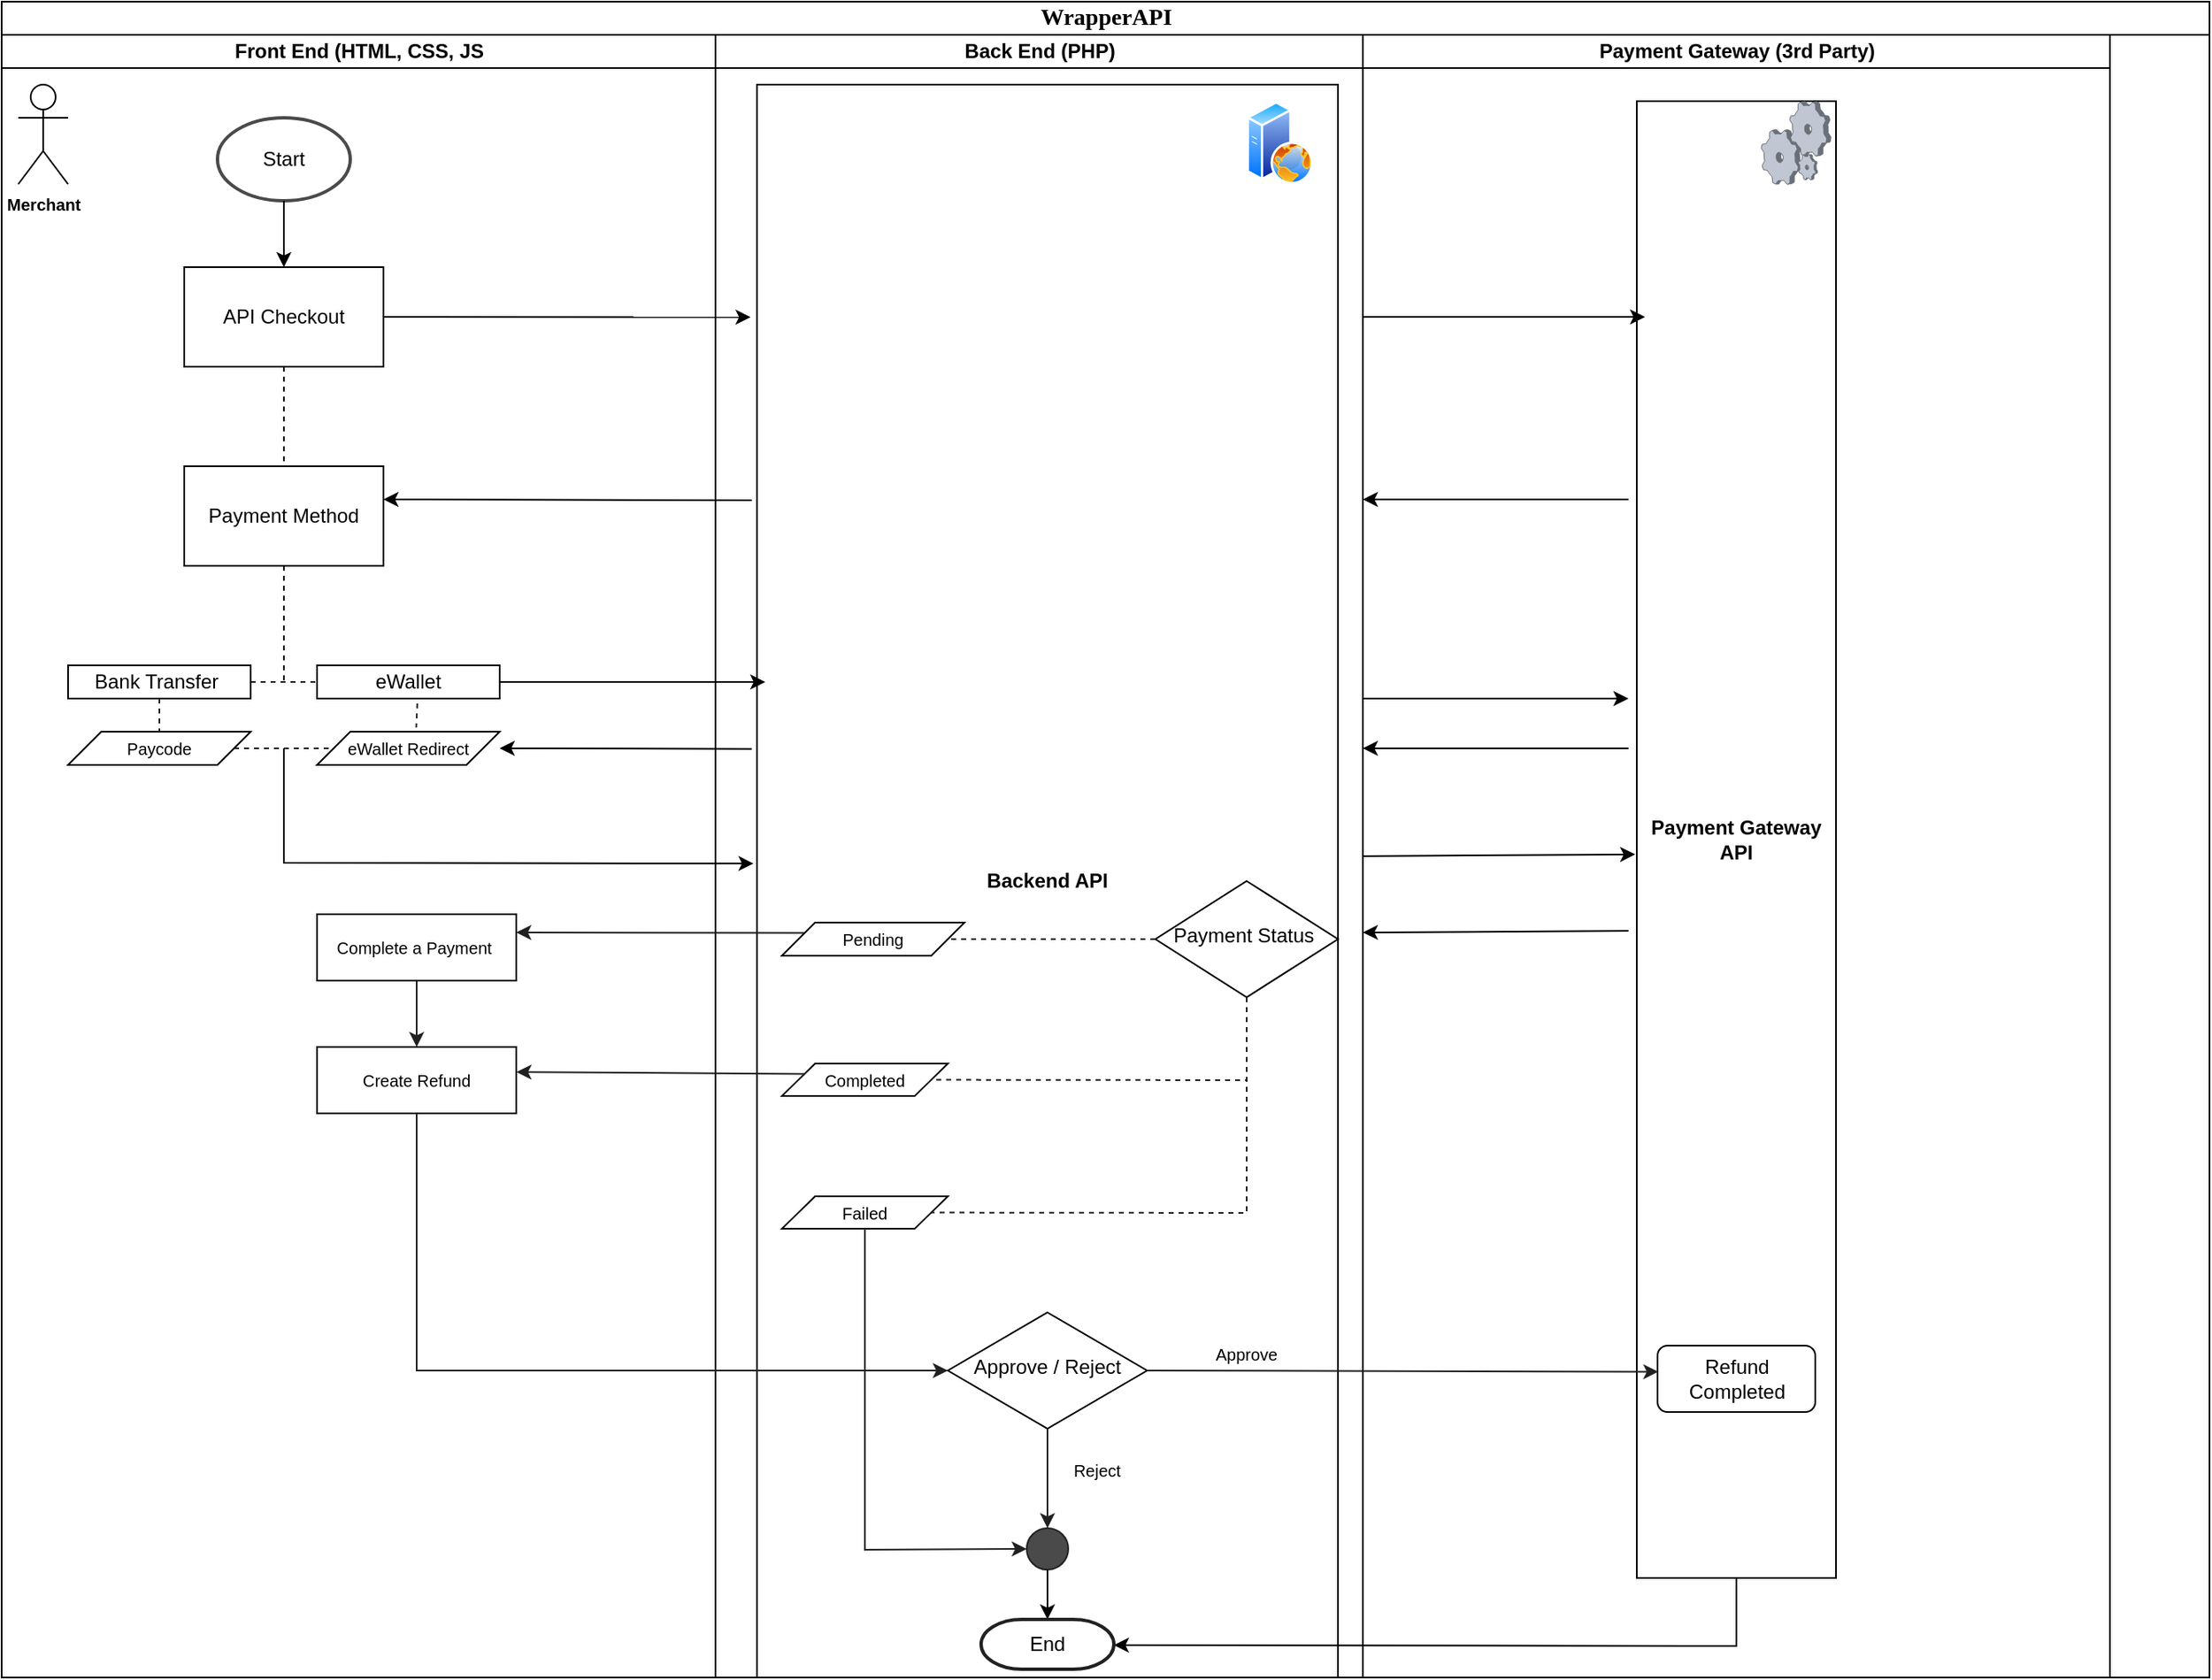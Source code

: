 <mxfile version="19.0.2" type="device"><diagram name="Page-1" id="74e2e168-ea6b-b213-b513-2b3c1d86103e"><mxGraphModel dx="1673" dy="896" grid="1" gridSize="10" guides="1" tooltips="1" connect="1" arrows="1" fold="1" page="1" pageScale="1" pageWidth="1100" pageHeight="850" background="none" math="0" shadow="0"><root><mxCell id="0"/><mxCell id="1" parent="0"/><mxCell id="77e6c97f196da883-1" value="&lt;font style=&quot;font-size: 14px;&quot;&gt;WrapperAPI&lt;/font&gt;" style="swimlane;html=1;childLayout=stackLayout;startSize=20;rounded=0;shadow=0;labelBackgroundColor=none;strokeWidth=1;fontFamily=Verdana;fontSize=8;align=center;" parent="1" vertex="1"><mxGeometry x="40" y="40" width="1330" height="1010" as="geometry"/></mxCell><mxCell id="77e6c97f196da883-3" value="Front End (HTML, CSS, JS" style="swimlane;html=1;startSize=20;" parent="77e6c97f196da883-1" vertex="1"><mxGeometry y="20" width="430" height="990" as="geometry"/></mxCell><mxCell id="Uh489H1h7GUtHzTSsoyF-3" value="Start" style="strokeWidth=2;html=1;shape=mxgraph.flowchart.start_1;whiteSpace=wrap;strokeColor=#4A4A4A;" vertex="1" parent="77e6c97f196da883-3"><mxGeometry x="130" y="50" width="80" height="50" as="geometry"/></mxCell><mxCell id="Uh489H1h7GUtHzTSsoyF-4" value="API Checkout" style="rounded=0;whiteSpace=wrap;html=1;" vertex="1" parent="77e6c97f196da883-3"><mxGeometry x="110" y="140" width="120" height="60" as="geometry"/></mxCell><mxCell id="Uh489H1h7GUtHzTSsoyF-5" value="" style="endArrow=classic;html=1;rounded=0;fontSize=14;exitX=0.5;exitY=1;exitDx=0;exitDy=0;exitPerimeter=0;entryX=0.5;entryY=0;entryDx=0;entryDy=0;" edge="1" parent="77e6c97f196da883-3" source="Uh489H1h7GUtHzTSsoyF-3" target="Uh489H1h7GUtHzTSsoyF-4"><mxGeometry width="50" height="50" relative="1" as="geometry"><mxPoint x="220" y="250" as="sourcePoint"/><mxPoint x="270" y="200" as="targetPoint"/></mxGeometry></mxCell><mxCell id="Uh489H1h7GUtHzTSsoyF-11" value="Payment Method" style="rounded=0;whiteSpace=wrap;html=1;" vertex="1" parent="77e6c97f196da883-3"><mxGeometry x="110" y="260" width="120" height="60" as="geometry"/></mxCell><mxCell id="Uh489H1h7GUtHzTSsoyF-18" value="" style="endArrow=none;dashed=1;html=1;rounded=0;fontSize=14;exitX=0.5;exitY=1;exitDx=0;exitDy=0;entryX=0.5;entryY=0;entryDx=0;entryDy=0;" edge="1" parent="77e6c97f196da883-3" source="Uh489H1h7GUtHzTSsoyF-4" target="Uh489H1h7GUtHzTSsoyF-11"><mxGeometry width="50" height="50" relative="1" as="geometry"><mxPoint x="220" y="350" as="sourcePoint"/><mxPoint x="270" y="300" as="targetPoint"/></mxGeometry></mxCell><mxCell id="Uh489H1h7GUtHzTSsoyF-38" value="" style="endArrow=none;dashed=1;html=1;rounded=0;fontSize=12;strokeColor=#212121;exitX=1;exitY=0.5;exitDx=0;exitDy=0;entryX=0;entryY=0.5;entryDx=0;entryDy=0;" edge="1" parent="77e6c97f196da883-3"><mxGeometry width="50" height="50" relative="1" as="geometry"><mxPoint x="150" y="390.0" as="sourcePoint"/><mxPoint x="190" y="390.0" as="targetPoint"/></mxGeometry></mxCell><mxCell id="Uh489H1h7GUtHzTSsoyF-39" value="Bank Transfer&amp;nbsp;" style="rounded=0;whiteSpace=wrap;html=1;fontSize=12;" vertex="1" parent="77e6c97f196da883-3"><mxGeometry x="40" y="380" width="110" height="20" as="geometry"/></mxCell><mxCell id="Uh489H1h7GUtHzTSsoyF-40" value="eWallet" style="rounded=0;whiteSpace=wrap;html=1;fontSize=12;" vertex="1" parent="77e6c97f196da883-3"><mxGeometry x="190" y="380" width="110" height="20" as="geometry"/></mxCell><mxCell id="Uh489H1h7GUtHzTSsoyF-42" value="&lt;font style=&quot;font-size: 10px;&quot;&gt;Paycode&lt;/font&gt;" style="shape=parallelogram;perimeter=parallelogramPerimeter;whiteSpace=wrap;html=1;fixedSize=1;fontSize=12;" vertex="1" parent="77e6c97f196da883-3"><mxGeometry x="40" y="420" width="110" height="20" as="geometry"/></mxCell><mxCell id="Uh489H1h7GUtHzTSsoyF-43" value="&lt;font style=&quot;font-size: 10px;&quot;&gt;eWallet Redirect&lt;/font&gt;" style="shape=parallelogram;perimeter=parallelogramPerimeter;whiteSpace=wrap;html=1;fixedSize=1;fontSize=12;" vertex="1" parent="77e6c97f196da883-3"><mxGeometry x="190" y="420" width="110" height="20" as="geometry"/></mxCell><mxCell id="Uh489H1h7GUtHzTSsoyF-44" value="" style="endArrow=none;dashed=1;html=1;rounded=0;fontSize=10;strokeColor=#212121;exitX=0.5;exitY=1;exitDx=0;exitDy=0;entryX=0.5;entryY=0;entryDx=0;entryDy=0;" edge="1" parent="77e6c97f196da883-3" source="Uh489H1h7GUtHzTSsoyF-39" target="Uh489H1h7GUtHzTSsoyF-42"><mxGeometry width="50" height="50" relative="1" as="geometry"><mxPoint x="340" y="390" as="sourcePoint"/><mxPoint x="390" y="340" as="targetPoint"/></mxGeometry></mxCell><mxCell id="Uh489H1h7GUtHzTSsoyF-45" value="" style="endArrow=none;dashed=1;html=1;rounded=0;fontSize=10;strokeColor=#212121;exitX=0.549;exitY=1.148;exitDx=0;exitDy=0;entryX=0.543;entryY=-0.128;entryDx=0;entryDy=0;exitPerimeter=0;entryPerimeter=0;" edge="1" parent="77e6c97f196da883-3" source="Uh489H1h7GUtHzTSsoyF-40" target="Uh489H1h7GUtHzTSsoyF-43"><mxGeometry width="50" height="50" relative="1" as="geometry"><mxPoint x="105" y="410.0" as="sourcePoint"/><mxPoint x="105" y="430.0" as="targetPoint"/></mxGeometry></mxCell><mxCell id="Uh489H1h7GUtHzTSsoyF-46" value="" style="endArrow=classic;html=1;rounded=0;fontSize=14;exitX=-0.009;exitY=0.417;exitDx=0;exitDy=0;exitPerimeter=0;" edge="1" parent="77e6c97f196da883-3" source="Uh489H1h7GUtHzTSsoyF-7"><mxGeometry width="50" height="50" relative="1" as="geometry"><mxPoint x="440" y="430" as="sourcePoint"/><mxPoint x="300" y="430" as="targetPoint"/><Array as="points"/></mxGeometry></mxCell><mxCell id="Uh489H1h7GUtHzTSsoyF-47" value="" style="endArrow=none;dashed=1;html=1;rounded=0;fontSize=10;strokeColor=#212121;exitX=1;exitY=0.5;exitDx=0;exitDy=0;entryX=0;entryY=0.5;entryDx=0;entryDy=0;" edge="1" parent="77e6c97f196da883-3" source="Uh489H1h7GUtHzTSsoyF-42" target="Uh489H1h7GUtHzTSsoyF-43"><mxGeometry width="50" height="50" relative="1" as="geometry"><mxPoint x="450" y="390" as="sourcePoint"/><mxPoint x="500" y="340" as="targetPoint"/></mxGeometry></mxCell><mxCell id="Uh489H1h7GUtHzTSsoyF-69" style="edgeStyle=orthogonalEdgeStyle;rounded=0;orthogonalLoop=1;jettySize=auto;html=1;exitX=0.5;exitY=1;exitDx=0;exitDy=0;entryX=0.5;entryY=0;entryDx=0;entryDy=0;fontSize=10;strokeColor=#212121;" edge="1" parent="77e6c97f196da883-3" source="Uh489H1h7GUtHzTSsoyF-66" target="Uh489H1h7GUtHzTSsoyF-67"><mxGeometry relative="1" as="geometry"/></mxCell><mxCell id="Uh489H1h7GUtHzTSsoyF-66" value="Complete a Payment&amp;nbsp;" style="rounded=0;whiteSpace=wrap;html=1;fontSize=10;fillColor=none;" vertex="1" parent="77e6c97f196da883-3"><mxGeometry x="190" y="530" width="120" height="40" as="geometry"/></mxCell><mxCell id="Uh489H1h7GUtHzTSsoyF-67" value="Create Refund" style="rounded=0;whiteSpace=wrap;html=1;fontSize=10;fillColor=none;" vertex="1" parent="77e6c97f196da883-3"><mxGeometry x="190" y="610" width="120" height="40" as="geometry"/></mxCell><mxCell id="Uh489H1h7GUtHzTSsoyF-85" value="Merchant" style="shape=umlActor;verticalLabelPosition=bottom;verticalAlign=top;html=1;outlineConnect=0;fontSize=10;fillColor=none;fontStyle=1" vertex="1" parent="77e6c97f196da883-3"><mxGeometry x="10" y="30" width="30" height="60" as="geometry"/></mxCell><mxCell id="77e6c97f196da883-4" value="Back End (PHP)" style="swimlane;html=1;startSize=20;" parent="77e6c97f196da883-1" vertex="1"><mxGeometry x="430" y="20" width="390" height="990" as="geometry"><mxRectangle x="160" y="20" width="30" height="730" as="alternateBounds"/></mxGeometry></mxCell><mxCell id="Uh489H1h7GUtHzTSsoyF-7" value="&lt;b&gt;Backend API&lt;/b&gt;" style="rounded=0;whiteSpace=wrap;html=1;" vertex="1" parent="77e6c97f196da883-4"><mxGeometry x="25" y="30" width="350" height="960" as="geometry"/></mxCell><mxCell id="Uh489H1h7GUtHzTSsoyF-50" value="Payment Status&amp;nbsp;" style="rhombus;whiteSpace=wrap;html=1;shadow=0;fontFamily=Helvetica;fontSize=12;align=center;strokeWidth=1;spacing=6;spacingTop=-4;" vertex="1" parent="77e6c97f196da883-4"><mxGeometry x="265" y="510" width="110" height="70" as="geometry"/></mxCell><mxCell id="Uh489H1h7GUtHzTSsoyF-53" value="Completed" style="shape=parallelogram;perimeter=parallelogramPerimeter;whiteSpace=wrap;html=1;fixedSize=1;fontSize=10;fillColor=none;" vertex="1" parent="77e6c97f196da883-4"><mxGeometry x="40" y="620" width="100" height="19.56" as="geometry"/></mxCell><mxCell id="Uh489H1h7GUtHzTSsoyF-55" value="&lt;font style=&quot;font-size: 10px;&quot;&gt;Pending&lt;/font&gt;" style="shape=parallelogram;perimeter=parallelogramPerimeter;whiteSpace=wrap;html=1;fixedSize=1;fontSize=12;" vertex="1" parent="77e6c97f196da883-4"><mxGeometry x="40" y="535" width="110" height="20" as="geometry"/></mxCell><mxCell id="Uh489H1h7GUtHzTSsoyF-56" value="Failed" style="shape=parallelogram;perimeter=parallelogramPerimeter;whiteSpace=wrap;html=1;fixedSize=1;fontSize=10;fillColor=none;" vertex="1" parent="77e6c97f196da883-4"><mxGeometry x="40" y="700" width="100" height="19.56" as="geometry"/></mxCell><mxCell id="Uh489H1h7GUtHzTSsoyF-58" value="" style="endArrow=none;dashed=1;html=1;rounded=0;fontSize=10;strokeColor=#212121;entryX=1;entryY=0.5;entryDx=0;entryDy=0;exitX=0;exitY=0.5;exitDx=0;exitDy=0;" edge="1" parent="77e6c97f196da883-4" source="Uh489H1h7GUtHzTSsoyF-50" target="Uh489H1h7GUtHzTSsoyF-55"><mxGeometry width="50" height="50" relative="1" as="geometry"><mxPoint x="275" y="554.41" as="sourcePoint"/><mxPoint x="145" y="554.41" as="targetPoint"/></mxGeometry></mxCell><mxCell id="Uh489H1h7GUtHzTSsoyF-63" value="" style="endArrow=none;dashed=1;html=1;rounded=0;fontSize=10;strokeColor=#212121;exitX=0.5;exitY=1;exitDx=0;exitDy=0;entryX=1;entryY=0.5;entryDx=0;entryDy=0;" edge="1" parent="77e6c97f196da883-4" source="Uh489H1h7GUtHzTSsoyF-50" target="Uh489H1h7GUtHzTSsoyF-53"><mxGeometry width="50" height="50" relative="1" as="geometry"><mxPoint x="325" y="590" as="sourcePoint"/><mxPoint x="150" y="629.49" as="targetPoint"/><Array as="points"><mxPoint x="320" y="630"/></Array></mxGeometry></mxCell><mxCell id="Uh489H1h7GUtHzTSsoyF-64" value="" style="endArrow=none;dashed=1;html=1;rounded=0;fontSize=10;strokeColor=#212121;entryX=1;entryY=0.5;entryDx=0;entryDy=0;exitX=0.5;exitY=1;exitDx=0;exitDy=0;" edge="1" parent="77e6c97f196da883-4" source="Uh489H1h7GUtHzTSsoyF-50" target="Uh489H1h7GUtHzTSsoyF-56"><mxGeometry width="50" height="50" relative="1" as="geometry"><mxPoint x="340" y="630" as="sourcePoint"/><mxPoint x="150" y="709.05" as="targetPoint"/><Array as="points"><mxPoint x="320" y="680"/><mxPoint x="320" y="710"/></Array></mxGeometry></mxCell><mxCell id="Uh489H1h7GUtHzTSsoyF-72" value="Approve / Reject" style="rhombus;whiteSpace=wrap;html=1;shadow=0;fontFamily=Helvetica;fontSize=12;align=center;strokeWidth=1;spacing=6;spacingTop=-4;" vertex="1" parent="77e6c97f196da883-4"><mxGeometry x="140" y="770" width="120" height="70" as="geometry"/></mxCell><mxCell id="Uh489H1h7GUtHzTSsoyF-73" value="" style="endArrow=classic;html=1;rounded=0;fontSize=10;strokeColor=#212121;exitX=0.5;exitY=1;exitDx=0;exitDy=0;entryX=0.5;entryY=0;entryDx=0;entryDy=0;" edge="1" parent="77e6c97f196da883-4" source="Uh489H1h7GUtHzTSsoyF-72" target="Uh489H1h7GUtHzTSsoyF-76"><mxGeometry width="50" height="50" relative="1" as="geometry"><mxPoint x="-140" y="620" as="sourcePoint"/><mxPoint x="200" y="890" as="targetPoint"/></mxGeometry></mxCell><mxCell id="Uh489H1h7GUtHzTSsoyF-75" value="Reject" style="text;html=1;strokeColor=none;fillColor=none;align=center;verticalAlign=middle;whiteSpace=wrap;rounded=0;fontSize=10;" vertex="1" parent="77e6c97f196da883-4"><mxGeometry x="200" y="850" width="60" height="30" as="geometry"/></mxCell><mxCell id="Uh489H1h7GUtHzTSsoyF-76" value="" style="ellipse;whiteSpace=wrap;html=1;aspect=fixed;strokeColor=#212121;fillColor=#4A4A4A;" vertex="1" parent="77e6c97f196da883-4"><mxGeometry x="187.5" y="900" width="25" height="25" as="geometry"/></mxCell><mxCell id="Uh489H1h7GUtHzTSsoyF-79" value="Approve" style="text;html=1;strokeColor=none;fillColor=none;align=center;verticalAlign=middle;whiteSpace=wrap;rounded=0;fontSize=10;" vertex="1" parent="77e6c97f196da883-4"><mxGeometry x="290" y="780" width="60" height="30" as="geometry"/></mxCell><mxCell id="Uh489H1h7GUtHzTSsoyF-80" value="" style="endArrow=classic;html=1;rounded=0;fontSize=10;strokeColor=#212121;exitX=0.5;exitY=1;exitDx=0;exitDy=0;entryX=0;entryY=0.5;entryDx=0;entryDy=0;" edge="1" parent="77e6c97f196da883-4" source="Uh489H1h7GUtHzTSsoyF-56" target="Uh489H1h7GUtHzTSsoyF-76"><mxGeometry width="50" height="50" relative="1" as="geometry"><mxPoint x="310" y="750" as="sourcePoint"/><mxPoint x="360" y="700" as="targetPoint"/><Array as="points"><mxPoint x="90" y="913"/></Array></mxGeometry></mxCell><mxCell id="Uh489H1h7GUtHzTSsoyF-83" value="" style="endArrow=classic;html=1;rounded=0;" edge="1" parent="77e6c97f196da883-4" target="Uh489H1h7GUtHzTSsoyF-84"><mxGeometry width="50" height="50" relative="1" as="geometry"><mxPoint x="200" y="925" as="sourcePoint"/><mxPoint x="190" y="925" as="targetPoint"/></mxGeometry></mxCell><mxCell id="Uh489H1h7GUtHzTSsoyF-84" value="End" style="strokeWidth=2;html=1;shape=mxgraph.flowchart.terminator;whiteSpace=wrap;strokeColor=#212121;" vertex="1" parent="77e6c97f196da883-4"><mxGeometry x="160" y="955" width="80" height="30" as="geometry"/></mxCell><mxCell id="Uh489H1h7GUtHzTSsoyF-86" value="" style="aspect=fixed;perimeter=ellipsePerimeter;html=1;align=center;shadow=0;dashed=0;spacingTop=3;image;image=img/lib/active_directory/web_server.svg;fontSize=10;fillColor=none;" vertex="1" parent="77e6c97f196da883-4"><mxGeometry x="320" y="40" width="40" height="50" as="geometry"/></mxCell><mxCell id="Uh489H1h7GUtHzTSsoyF-88" value="" style="endArrow=classic;html=1;rounded=0;fontSize=14;exitX=0.5;exitY=1;exitDx=0;exitDy=0;" edge="1" parent="77e6c97f196da883-4" source="Uh489H1h7GUtHzTSsoyF-8"><mxGeometry width="50" height="50" relative="1" as="geometry"><mxPoint x="630" y="971" as="sourcePoint"/><mxPoint x="240" y="970.5" as="targetPoint"/><Array as="points"><mxPoint x="615" y="971"/></Array></mxGeometry></mxCell><mxCell id="Uh489H1h7GUtHzTSsoyF-1" value="Payment Gateway (3rd Party)" style="swimlane;html=1;startSize=20;" vertex="1" parent="77e6c97f196da883-1"><mxGeometry x="820" y="20" width="450" height="990" as="geometry"><mxRectangle x="160" y="20" width="30" height="730" as="alternateBounds"/></mxGeometry></mxCell><mxCell id="Uh489H1h7GUtHzTSsoyF-8" value="&lt;b&gt;Payment Gateway API&lt;/b&gt;" style="rounded=0;whiteSpace=wrap;html=1;" vertex="1" parent="Uh489H1h7GUtHzTSsoyF-1"><mxGeometry x="165" y="40" width="120" height="890" as="geometry"/></mxCell><mxCell id="Uh489H1h7GUtHzTSsoyF-62" value="" style="endArrow=classic;html=1;rounded=0;fontSize=14;" edge="1" parent="Uh489H1h7GUtHzTSsoyF-1"><mxGeometry width="50" height="50" relative="1" as="geometry"><mxPoint x="160" y="540" as="sourcePoint"/><mxPoint y="541" as="targetPoint"/><Array as="points"/></mxGeometry></mxCell><mxCell id="Uh489H1h7GUtHzTSsoyF-77" value="Refund Completed" style="rounded=1;whiteSpace=wrap;html=1;" vertex="1" parent="Uh489H1h7GUtHzTSsoyF-1"><mxGeometry x="177.5" y="790" width="95" height="40" as="geometry"/></mxCell><mxCell id="Uh489H1h7GUtHzTSsoyF-9" value="" style="endArrow=classic;html=1;rounded=0;fontSize=14;" edge="1" parent="Uh489H1h7GUtHzTSsoyF-1"><mxGeometry width="50" height="50" relative="1" as="geometry"><mxPoint y="170" as="sourcePoint"/><mxPoint x="170" y="170" as="targetPoint"/></mxGeometry></mxCell><mxCell id="Uh489H1h7GUtHzTSsoyF-10" value="" style="endArrow=classic;html=1;rounded=0;fontSize=14;" edge="1" parent="Uh489H1h7GUtHzTSsoyF-1"><mxGeometry width="50" height="50" relative="1" as="geometry"><mxPoint x="160" y="280" as="sourcePoint"/><mxPoint y="280" as="targetPoint"/><Array as="points"><mxPoint x="130" y="280"/></Array></mxGeometry></mxCell><mxCell id="Uh489H1h7GUtHzTSsoyF-26" value="" style="endArrow=classic;html=1;rounded=0;fontSize=12;" edge="1" parent="Uh489H1h7GUtHzTSsoyF-1"><mxGeometry width="50" height="50" relative="1" as="geometry"><mxPoint y="400" as="sourcePoint"/><mxPoint x="160" y="400" as="targetPoint"/></mxGeometry></mxCell><mxCell id="Uh489H1h7GUtHzTSsoyF-27" value="" style="endArrow=classic;html=1;rounded=0;fontSize=14;" edge="1" parent="Uh489H1h7GUtHzTSsoyF-1"><mxGeometry width="50" height="50" relative="1" as="geometry"><mxPoint x="160" y="430" as="sourcePoint"/><mxPoint y="430" as="targetPoint"/><Array as="points"/></mxGeometry></mxCell><mxCell id="Uh489H1h7GUtHzTSsoyF-61" value="" style="endArrow=classic;html=1;rounded=0;fontSize=12;exitX=0;exitY=0.5;exitDx=0;exitDy=0;entryX=-0.008;entryY=0.51;entryDx=0;entryDy=0;entryPerimeter=0;" edge="1" parent="Uh489H1h7GUtHzTSsoyF-1" source="Uh489H1h7GUtHzTSsoyF-1" target="Uh489H1h7GUtHzTSsoyF-8"><mxGeometry width="50" height="50" relative="1" as="geometry"><mxPoint x="10" y="474.41" as="sourcePoint"/><mxPoint x="160" y="474" as="targetPoint"/></mxGeometry></mxCell><mxCell id="Uh489H1h7GUtHzTSsoyF-87" value="" style="verticalLabelPosition=bottom;sketch=0;aspect=fixed;html=1;verticalAlign=top;strokeColor=none;align=center;outlineConnect=0;shape=mxgraph.citrix.process;fontSize=10;fillColor=none;" vertex="1" parent="Uh489H1h7GUtHzTSsoyF-1"><mxGeometry x="240" y="40" width="42" height="50.08" as="geometry"/></mxCell><mxCell id="Uh489H1h7GUtHzTSsoyF-20" value="" style="endArrow=classic;html=1;rounded=0;fontSize=14;exitX=-0.009;exitY=0.261;exitDx=0;exitDy=0;exitPerimeter=0;" edge="1" parent="77e6c97f196da883-1" source="Uh489H1h7GUtHzTSsoyF-7"><mxGeometry width="50" height="50" relative="1" as="geometry"><mxPoint x="440" y="300" as="sourcePoint"/><mxPoint x="230" y="300" as="targetPoint"/></mxGeometry></mxCell><mxCell id="Uh489H1h7GUtHzTSsoyF-23" value="" style="endArrow=classic;html=1;rounded=0;fontSize=12;exitX=1;exitY=0.5;exitDx=0;exitDy=0;" edge="1" parent="77e6c97f196da883-1"><mxGeometry width="50" height="50" relative="1" as="geometry"><mxPoint x="300" y="410.0" as="sourcePoint"/><mxPoint x="460" y="410" as="targetPoint"/></mxGeometry></mxCell><mxCell id="Uh489H1h7GUtHzTSsoyF-71" value="" style="endArrow=classic;html=1;rounded=0;fontSize=10;strokeColor=#212121;exitX=0.5;exitY=1;exitDx=0;exitDy=0;entryX=0;entryY=0.5;entryDx=0;entryDy=0;" edge="1" parent="77e6c97f196da883-1" source="Uh489H1h7GUtHzTSsoyF-67" target="Uh489H1h7GUtHzTSsoyF-72"><mxGeometry width="50" height="50" relative="1" as="geometry"><mxPoint x="380" y="770" as="sourcePoint"/><mxPoint x="250" y="840" as="targetPoint"/><Array as="points"><mxPoint x="250" y="825"/></Array></mxGeometry></mxCell><mxCell id="Uh489H1h7GUtHzTSsoyF-65" value="" style="endArrow=classic;html=1;rounded=0;fontSize=10;strokeColor=#212121;exitX=0;exitY=0.25;exitDx=0;exitDy=0;" edge="1" parent="77e6c97f196da883-1" source="Uh489H1h7GUtHzTSsoyF-55"><mxGeometry width="50" height="50" relative="1" as="geometry"><mxPoint x="440" y="590" as="sourcePoint"/><mxPoint x="310" y="561" as="targetPoint"/></mxGeometry></mxCell><mxCell id="Uh489H1h7GUtHzTSsoyF-68" value="" style="endArrow=classic;html=1;rounded=0;fontSize=10;strokeColor=#212121;entryX=1.001;entryY=0.377;entryDx=0;entryDy=0;entryPerimeter=0;exitX=0;exitY=0.25;exitDx=0;exitDy=0;" edge="1" parent="77e6c97f196da883-1" source="Uh489H1h7GUtHzTSsoyF-53" target="Uh489H1h7GUtHzTSsoyF-67"><mxGeometry width="50" height="50" relative="1" as="geometry"><mxPoint x="440" y="670" as="sourcePoint"/><mxPoint x="390" y="670" as="targetPoint"/></mxGeometry></mxCell><mxCell id="Uh489H1h7GUtHzTSsoyF-6" value="" style="endArrow=classic;html=1;rounded=0;fontSize=14;exitX=1;exitY=0.5;exitDx=0;exitDy=0;entryX=-0.011;entryY=0.146;entryDx=0;entryDy=0;entryPerimeter=0;" edge="1" parent="77e6c97f196da883-1" source="Uh489H1h7GUtHzTSsoyF-4" target="Uh489H1h7GUtHzTSsoyF-7"><mxGeometry width="50" height="50" relative="1" as="geometry"><mxPoint x="180" y="130" as="sourcePoint"/><mxPoint x="440" y="190" as="targetPoint"/></mxGeometry></mxCell><mxCell id="Uh489H1h7GUtHzTSsoyF-74" value="" style="endArrow=classic;html=1;rounded=0;fontSize=10;strokeColor=#212121;exitX=1;exitY=0.5;exitDx=0;exitDy=0;entryX=0.005;entryY=0.393;entryDx=0;entryDy=0;entryPerimeter=0;" edge="1" parent="77e6c97f196da883-1" source="Uh489H1h7GUtHzTSsoyF-72" target="Uh489H1h7GUtHzTSsoyF-77"><mxGeometry width="50" height="50" relative="1" as="geometry"><mxPoint x="700" y="840" as="sourcePoint"/><mxPoint x="960" y="860" as="targetPoint"/></mxGeometry></mxCell><mxCell id="Uh489H1h7GUtHzTSsoyF-19" value="" style="endArrow=none;dashed=1;html=1;rounded=0;fontSize=14;exitX=0.5;exitY=1;exitDx=0;exitDy=0;" edge="1" parent="1" source="Uh489H1h7GUtHzTSsoyF-11"><mxGeometry width="50" height="50" relative="1" as="geometry"><mxPoint x="290" y="410" as="sourcePoint"/><mxPoint x="210" y="450" as="targetPoint"/></mxGeometry></mxCell><mxCell id="Uh489H1h7GUtHzTSsoyF-60" value="" style="endArrow=classic;html=1;rounded=0;fontSize=14;entryX=-0.006;entryY=0.489;entryDx=0;entryDy=0;entryPerimeter=0;" edge="1" parent="1" target="Uh489H1h7GUtHzTSsoyF-7"><mxGeometry width="50" height="50" relative="1" as="geometry"><mxPoint x="210" y="490" as="sourcePoint"/><mxPoint x="380" y="501" as="targetPoint"/><Array as="points"><mxPoint x="210" y="559"/></Array></mxGeometry></mxCell></root></mxGraphModel></diagram></mxfile>